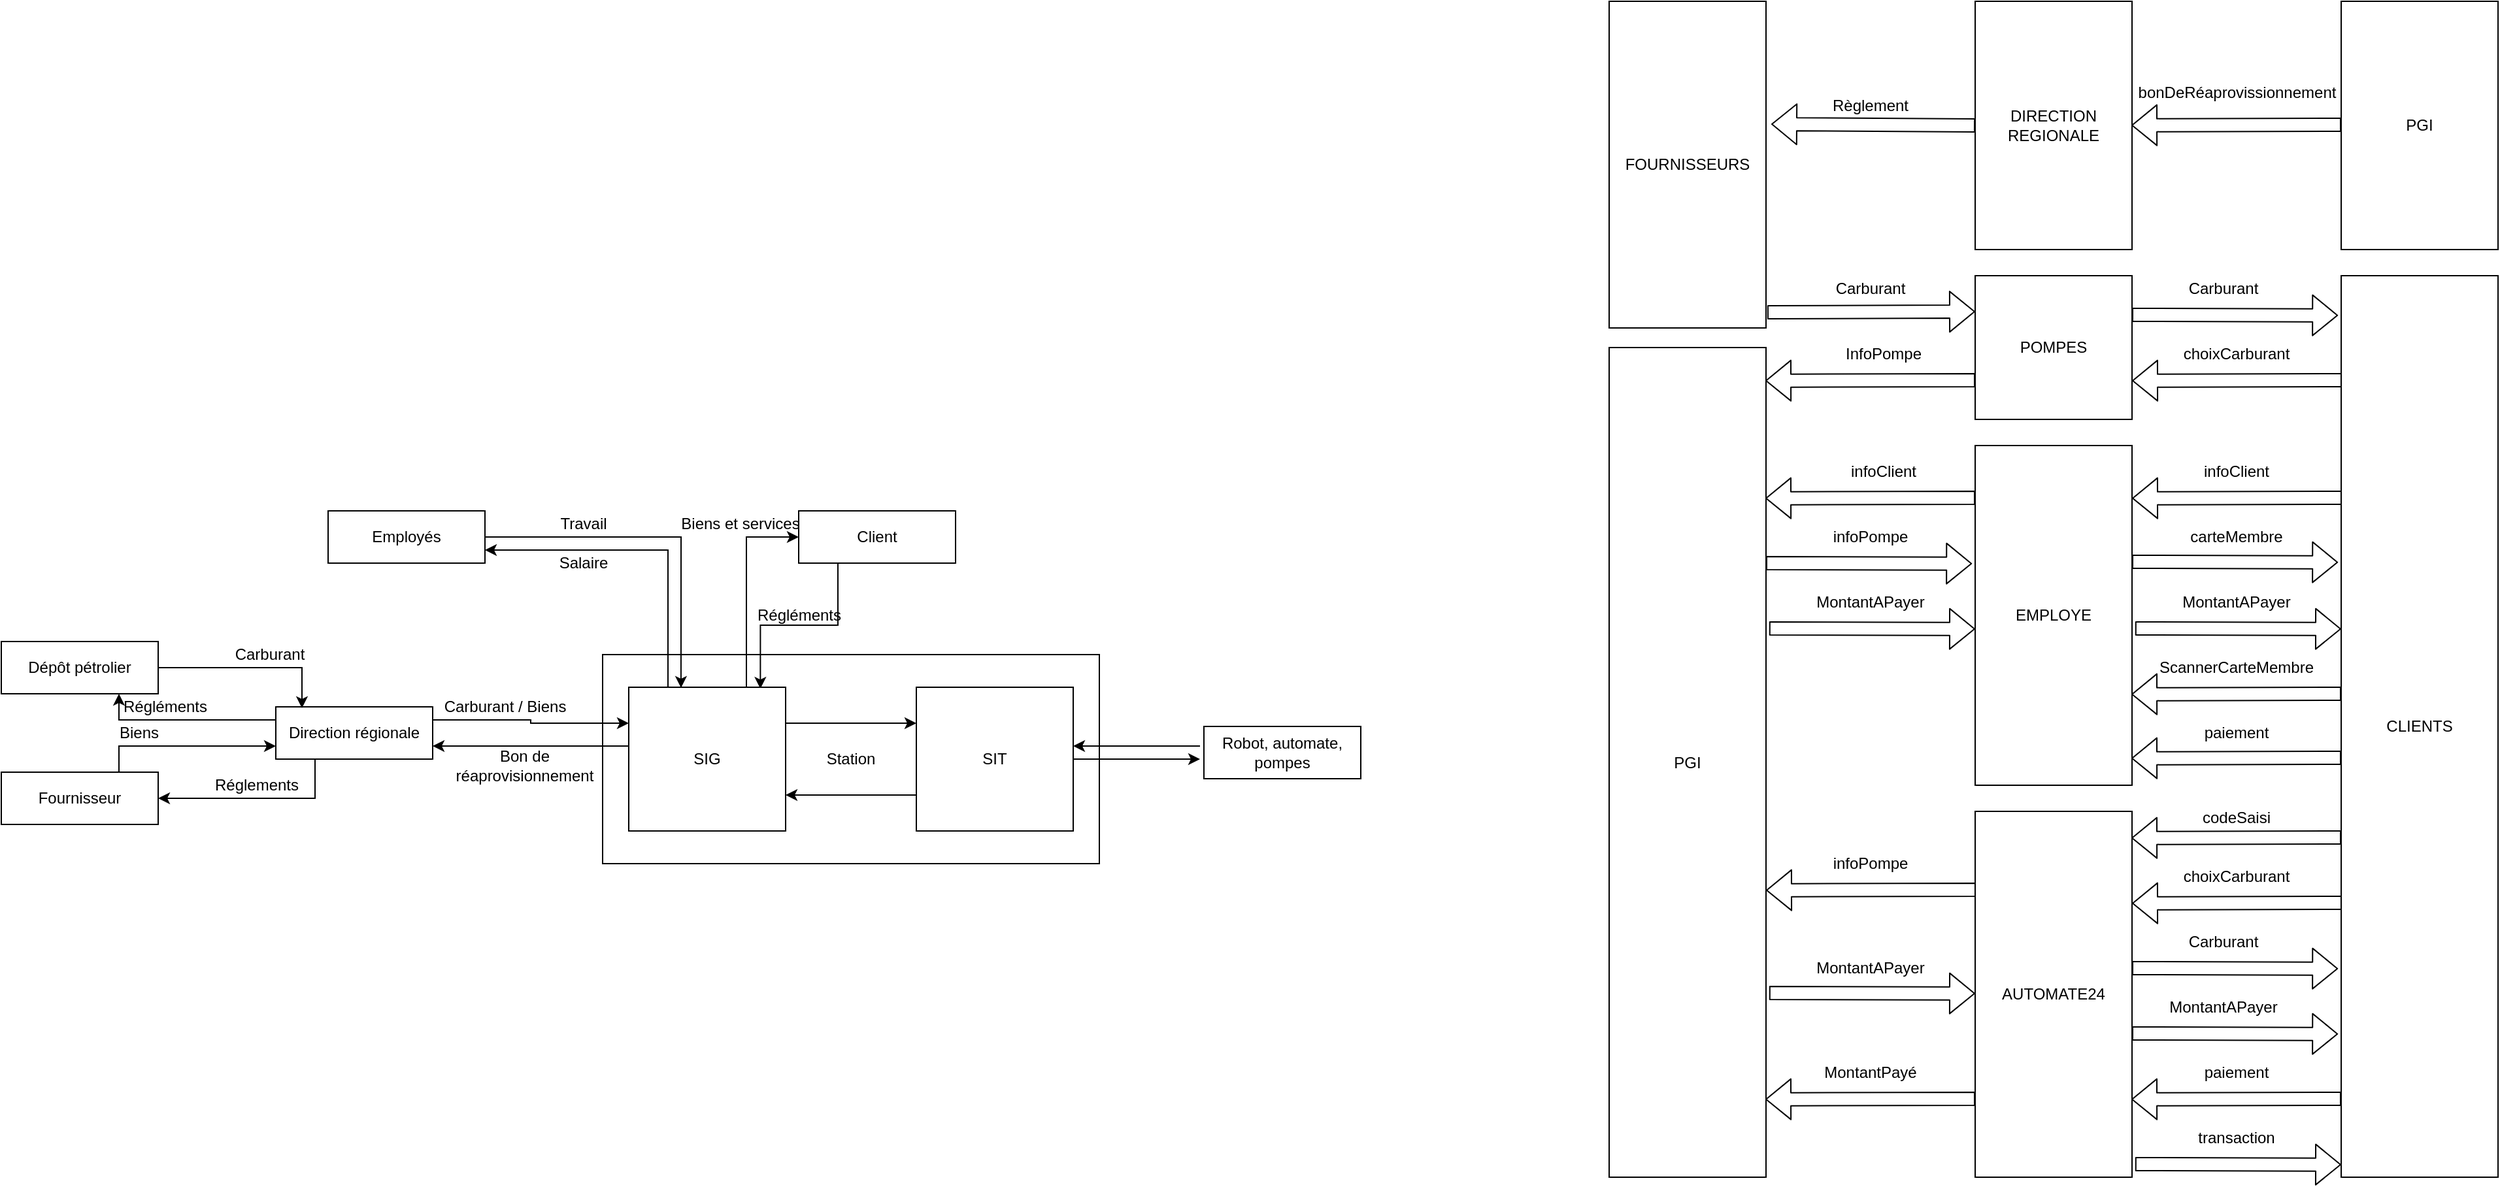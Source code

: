 <mxfile version="13.8.8" type="device"><diagram id="1qBQNfHSedO3lvMIzAlC" name="Page-1"><mxGraphModel dx="3279" dy="935" grid="1" gridSize="10" guides="1" tooltips="1" connect="1" arrows="1" fold="1" page="1" pageScale="1" pageWidth="827" pageHeight="1169" math="0" shadow="0"><root><mxCell id="0"/><mxCell id="1" parent="0"/><mxCell id="4SJrq4ZwF-UHggdKNm7d-2" value="Station" style="rounded=0;whiteSpace=wrap;html=1;" vertex="1" parent="1"><mxGeometry x="-980" y="550" width="380" height="160" as="geometry"/></mxCell><mxCell id="mJLgNAdF9dyQzQELA6hN-13" style="edgeStyle=orthogonalEdgeStyle;rounded=0;orthogonalLoop=1;jettySize=auto;html=1;entryX=1;entryY=0.75;entryDx=0;entryDy=0;" parent="1" source="4SJrq4ZwF-UHggdKNm7d-3" target="mJLgNAdF9dyQzQELA6hN-7" edge="1"><mxGeometry relative="1" as="geometry"><mxPoint x="-980" y="620" as="sourcePoint"/><Array as="points"><mxPoint x="-990" y="620"/><mxPoint x="-990" y="620"/></Array></mxGeometry></mxCell><mxCell id="mJLgNAdF9dyQzQELA6hN-4" style="edgeStyle=orthogonalEdgeStyle;rounded=0;orthogonalLoop=1;jettySize=auto;html=1;exitX=0.25;exitY=1;exitDx=0;exitDy=0;entryX=0.839;entryY=0.01;entryDx=0;entryDy=0;entryPerimeter=0;" parent="1" source="mJLgNAdF9dyQzQELA6hN-2" target="4SJrq4ZwF-UHggdKNm7d-3" edge="1"><mxGeometry relative="1" as="geometry"><mxPoint x="-860" y="560" as="targetPoint"/></mxGeometry></mxCell><mxCell id="mJLgNAdF9dyQzQELA6hN-2" value="Client" style="rounded=0;whiteSpace=wrap;html=1;fillColor=#ffffff;" parent="1" vertex="1"><mxGeometry x="-830" y="440" width="120" height="40" as="geometry"/></mxCell><mxCell id="mJLgNAdF9dyQzQELA6hN-5" value="Biens et services&lt;br&gt;" style="text;html=1;align=center;verticalAlign=middle;resizable=0;points=[];autosize=1;" parent="1" vertex="1"><mxGeometry x="-930" y="440" width="110" height="20" as="geometry"/></mxCell><mxCell id="mJLgNAdF9dyQzQELA6hN-6" value="Régléments" style="text;html=1;align=center;verticalAlign=middle;resizable=0;points=[];autosize=1;" parent="1" vertex="1"><mxGeometry x="-870" y="510" width="80" height="20" as="geometry"/></mxCell><mxCell id="mJLgNAdF9dyQzQELA6hN-14" style="edgeStyle=orthogonalEdgeStyle;rounded=0;orthogonalLoop=1;jettySize=auto;html=1;exitX=1;exitY=0.25;exitDx=0;exitDy=0;entryX=0;entryY=0.25;entryDx=0;entryDy=0;" parent="1" source="mJLgNAdF9dyQzQELA6hN-7" target="4SJrq4ZwF-UHggdKNm7d-3" edge="1"><mxGeometry relative="1" as="geometry"><mxPoint x="-980" y="590" as="targetPoint"/><Array as="points"><mxPoint x="-1035" y="600"/><mxPoint x="-1035" y="602"/></Array></mxGeometry></mxCell><mxCell id="mJLgNAdF9dyQzQELA6hN-18" style="edgeStyle=orthogonalEdgeStyle;rounded=0;orthogonalLoop=1;jettySize=auto;html=1;exitX=0;exitY=0.25;exitDx=0;exitDy=0;entryX=0.75;entryY=1;entryDx=0;entryDy=0;" parent="1" source="mJLgNAdF9dyQzQELA6hN-7" target="mJLgNAdF9dyQzQELA6hN-15" edge="1"><mxGeometry relative="1" as="geometry"/></mxCell><mxCell id="mJLgNAdF9dyQzQELA6hN-20" style="edgeStyle=orthogonalEdgeStyle;rounded=0;orthogonalLoop=1;jettySize=auto;html=1;exitX=0.25;exitY=1;exitDx=0;exitDy=0;entryX=1;entryY=0.5;entryDx=0;entryDy=0;" parent="1" source="mJLgNAdF9dyQzQELA6hN-7" target="mJLgNAdF9dyQzQELA6hN-16" edge="1"><mxGeometry relative="1" as="geometry"/></mxCell><mxCell id="mJLgNAdF9dyQzQELA6hN-7" value="Direction régionale" style="rounded=0;whiteSpace=wrap;html=1;fillColor=#ffffff;" parent="1" vertex="1"><mxGeometry x="-1230" y="590" width="120" height="40" as="geometry"/></mxCell><mxCell id="mJLgNAdF9dyQzQELA6hN-17" style="edgeStyle=orthogonalEdgeStyle;rounded=0;orthogonalLoop=1;jettySize=auto;html=1;exitX=1;exitY=0.5;exitDx=0;exitDy=0;" parent="1" source="mJLgNAdF9dyQzQELA6hN-15" edge="1"><mxGeometry relative="1" as="geometry"><mxPoint x="-1210" y="591" as="targetPoint"/><Array as="points"><mxPoint x="-1210" y="560"/><mxPoint x="-1210" y="591"/></Array></mxGeometry></mxCell><mxCell id="mJLgNAdF9dyQzQELA6hN-15" value="Dépôt pétrolier" style="rounded=0;whiteSpace=wrap;html=1;fillColor=#ffffff;" parent="1" vertex="1"><mxGeometry x="-1440" y="540" width="120" height="40" as="geometry"/></mxCell><mxCell id="mJLgNAdF9dyQzQELA6hN-19" style="edgeStyle=orthogonalEdgeStyle;rounded=0;orthogonalLoop=1;jettySize=auto;html=1;exitX=0.75;exitY=0;exitDx=0;exitDy=0;entryX=0;entryY=0.75;entryDx=0;entryDy=0;" parent="1" source="mJLgNAdF9dyQzQELA6hN-16" target="mJLgNAdF9dyQzQELA6hN-7" edge="1"><mxGeometry relative="1" as="geometry"/></mxCell><mxCell id="mJLgNAdF9dyQzQELA6hN-16" value="Fournisseur" style="rounded=0;whiteSpace=wrap;html=1;fillColor=#ffffff;" parent="1" vertex="1"><mxGeometry x="-1440" y="640" width="120" height="40" as="geometry"/></mxCell><mxCell id="mJLgNAdF9dyQzQELA6hN-22" value="Bon de&lt;br&gt;réaprovisionnement" style="text;html=1;align=center;verticalAlign=middle;resizable=0;points=[];autosize=1;" parent="1" vertex="1"><mxGeometry x="-1100" y="620" width="120" height="30" as="geometry"/></mxCell><mxCell id="mJLgNAdF9dyQzQELA6hN-23" value="Carburant / Biens" style="text;html=1;align=center;verticalAlign=middle;resizable=0;points=[];autosize=1;" parent="1" vertex="1"><mxGeometry x="-1110" y="580" width="110" height="20" as="geometry"/></mxCell><mxCell id="mJLgNAdF9dyQzQELA6hN-24" value="Carburant" style="text;html=1;align=center;verticalAlign=middle;resizable=0;points=[];autosize=1;" parent="1" vertex="1"><mxGeometry x="-1270" y="540" width="70" height="20" as="geometry"/></mxCell><mxCell id="mJLgNAdF9dyQzQELA6hN-25" value="Régléments" style="text;html=1;align=center;verticalAlign=middle;resizable=0;points=[];autosize=1;" parent="1" vertex="1"><mxGeometry x="-1355" y="580" width="80" height="20" as="geometry"/></mxCell><mxCell id="mJLgNAdF9dyQzQELA6hN-26" value="Réglements" style="text;html=1;align=center;verticalAlign=middle;resizable=0;points=[];autosize=1;" parent="1" vertex="1"><mxGeometry x="-1285" y="640" width="80" height="20" as="geometry"/></mxCell><mxCell id="mJLgNAdF9dyQzQELA6hN-28" value="Biens" style="text;html=1;align=center;verticalAlign=middle;resizable=0;points=[];autosize=1;" parent="1" vertex="1"><mxGeometry x="-1360" y="600" width="50" height="20" as="geometry"/></mxCell><mxCell id="mJLgNAdF9dyQzQELA6hN-31" style="edgeStyle=orthogonalEdgeStyle;rounded=0;orthogonalLoop=1;jettySize=auto;html=1;exitX=1;exitY=0.75;exitDx=0;exitDy=0;entryX=0.333;entryY=0.004;entryDx=0;entryDy=0;entryPerimeter=0;" parent="1" source="mJLgNAdF9dyQzQELA6hN-29" target="4SJrq4ZwF-UHggdKNm7d-3" edge="1"><mxGeometry relative="1" as="geometry"><mxPoint x="-942" y="570" as="targetPoint"/><Array as="points"><mxPoint x="-1070" y="460"/><mxPoint x="-920" y="460"/></Array></mxGeometry></mxCell><mxCell id="mJLgNAdF9dyQzQELA6hN-29" value="Employés" style="rounded=0;whiteSpace=wrap;html=1;fillColor=#ffffff;" parent="1" vertex="1"><mxGeometry x="-1190" y="440" width="120" height="40" as="geometry"/></mxCell><mxCell id="mJLgNAdF9dyQzQELA6hN-32" value="Travail" style="text;html=1;align=center;verticalAlign=middle;resizable=0;points=[];autosize=1;" parent="1" vertex="1"><mxGeometry x="-1020" y="440" width="50" height="20" as="geometry"/></mxCell><mxCell id="mJLgNAdF9dyQzQELA6hN-33" value="Salaire" style="text;html=1;align=center;verticalAlign=middle;resizable=0;points=[];autosize=1;" parent="1" vertex="1"><mxGeometry x="-1020" y="470" width="50" height="20" as="geometry"/></mxCell><mxCell id="4SJrq4ZwF-UHggdKNm7d-13" style="edgeStyle=orthogonalEdgeStyle;rounded=0;orthogonalLoop=1;jettySize=auto;html=1;exitX=0.25;exitY=0;exitDx=0;exitDy=0;entryX=1;entryY=0.75;entryDx=0;entryDy=0;" edge="1" parent="1" source="4SJrq4ZwF-UHggdKNm7d-3" target="mJLgNAdF9dyQzQELA6hN-29"><mxGeometry relative="1" as="geometry"/></mxCell><mxCell id="4SJrq4ZwF-UHggdKNm7d-14" style="edgeStyle=orthogonalEdgeStyle;rounded=0;orthogonalLoop=1;jettySize=auto;html=1;exitX=0.75;exitY=0;exitDx=0;exitDy=0;entryX=0;entryY=0.5;entryDx=0;entryDy=0;" edge="1" parent="1" source="4SJrq4ZwF-UHggdKNm7d-3" target="mJLgNAdF9dyQzQELA6hN-2"><mxGeometry relative="1" as="geometry"/></mxCell><mxCell id="4SJrq4ZwF-UHggdKNm7d-3" value="SIG" style="rounded=0;whiteSpace=wrap;html=1;" vertex="1" parent="1"><mxGeometry x="-960" y="575" width="120" height="110" as="geometry"/></mxCell><mxCell id="4SJrq4ZwF-UHggdKNm7d-9" style="edgeStyle=orthogonalEdgeStyle;rounded=0;orthogonalLoop=1;jettySize=auto;html=1;exitX=0;exitY=0.75;exitDx=0;exitDy=0;entryX=1;entryY=0.75;entryDx=0;entryDy=0;" edge="1" parent="1" source="4SJrq4ZwF-UHggdKNm7d-7" target="4SJrq4ZwF-UHggdKNm7d-3"><mxGeometry relative="1" as="geometry"/></mxCell><mxCell id="4SJrq4ZwF-UHggdKNm7d-18" style="edgeStyle=orthogonalEdgeStyle;rounded=0;orthogonalLoop=1;jettySize=auto;html=1;exitX=1;exitY=0.5;exitDx=0;exitDy=0;entryX=0;entryY=0.5;entryDx=0;entryDy=0;" edge="1" parent="1" source="4SJrq4ZwF-UHggdKNm7d-7"><mxGeometry relative="1" as="geometry"><mxPoint x="-523" y="630" as="targetPoint"/></mxGeometry></mxCell><mxCell id="4SJrq4ZwF-UHggdKNm7d-7" value="SIT" style="rounded=0;whiteSpace=wrap;html=1;" vertex="1" parent="1"><mxGeometry x="-740" y="575" width="120" height="110" as="geometry"/></mxCell><mxCell id="4SJrq4ZwF-UHggdKNm7d-8" style="edgeStyle=orthogonalEdgeStyle;rounded=0;orthogonalLoop=1;jettySize=auto;html=1;exitX=1;exitY=0.25;exitDx=0;exitDy=0;entryX=0;entryY=0.25;entryDx=0;entryDy=0;" edge="1" parent="1" source="4SJrq4ZwF-UHggdKNm7d-3" target="4SJrq4ZwF-UHggdKNm7d-7"><mxGeometry relative="1" as="geometry"><mxPoint x="-840" y="602.5" as="sourcePoint"/><mxPoint x="-700" y="615" as="targetPoint"/></mxGeometry></mxCell><mxCell id="4SJrq4ZwF-UHggdKNm7d-17" style="edgeStyle=orthogonalEdgeStyle;rounded=0;orthogonalLoop=1;jettySize=auto;html=1;exitX=0;exitY=0.25;exitDx=0;exitDy=0;" edge="1" parent="1"><mxGeometry relative="1" as="geometry"><mxPoint x="-523" y="620" as="sourcePoint"/><mxPoint x="-620" y="620" as="targetPoint"/></mxGeometry></mxCell><mxCell id="4SJrq4ZwF-UHggdKNm7d-16" value="Robot, automate, pompes" style="rounded=0;whiteSpace=wrap;html=1;fillColor=#ffffff;" vertex="1" parent="1"><mxGeometry x="-520" y="605" width="120" height="40" as="geometry"/></mxCell><mxCell id="4SJrq4ZwF-UHggdKNm7d-35" value="FOURNISSEURS" style="rounded=0;whiteSpace=wrap;html=1;fillColor=#ffffff;" vertex="1" parent="1"><mxGeometry x="-210" y="50" width="120" height="250" as="geometry"/></mxCell><mxCell id="4SJrq4ZwF-UHggdKNm7d-36" value="DIRECTION REGIONALE" style="rounded=0;whiteSpace=wrap;html=1;fillColor=#ffffff;" vertex="1" parent="1"><mxGeometry x="70" y="50" width="120" height="190" as="geometry"/></mxCell><mxCell id="4SJrq4ZwF-UHggdKNm7d-37" value="POMPES" style="rounded=0;whiteSpace=wrap;html=1;fillColor=#ffffff;" vertex="1" parent="1"><mxGeometry x="70" y="260" width="120" height="110" as="geometry"/></mxCell><mxCell id="4SJrq4ZwF-UHggdKNm7d-41" value="" style="shape=flexArrow;endArrow=classic;html=1;exitX=0;exitY=0.5;exitDx=0;exitDy=0;" edge="1" parent="1" source="4SJrq4ZwF-UHggdKNm7d-36"><mxGeometry width="50" height="50" relative="1" as="geometry"><mxPoint x="-40" y="200" as="sourcePoint"/><mxPoint x="-86" y="144" as="targetPoint"/></mxGeometry></mxCell><mxCell id="4SJrq4ZwF-UHggdKNm7d-42" value="" style="shape=flexArrow;endArrow=classic;html=1;entryX=0;entryY=0.25;entryDx=0;entryDy=0;exitX=1.008;exitY=0.952;exitDx=0;exitDy=0;exitPerimeter=0;" edge="1" parent="1" source="4SJrq4ZwF-UHggdKNm7d-35" target="4SJrq4ZwF-UHggdKNm7d-37"><mxGeometry width="50" height="50" relative="1" as="geometry"><mxPoint x="-160" y="220" as="sourcePoint"/><mxPoint x="-110" y="170" as="targetPoint"/></mxGeometry></mxCell><mxCell id="4SJrq4ZwF-UHggdKNm7d-43" value="Règlement" style="text;html=1;strokeColor=none;fillColor=none;align=center;verticalAlign=middle;whiteSpace=wrap;rounded=0;" vertex="1" parent="1"><mxGeometry x="-30" y="120" width="40" height="20" as="geometry"/></mxCell><mxCell id="4SJrq4ZwF-UHggdKNm7d-44" value="Carburant" style="text;html=1;strokeColor=none;fillColor=none;align=center;verticalAlign=middle;whiteSpace=wrap;rounded=0;" vertex="1" parent="1"><mxGeometry x="-30" y="260" width="40" height="20" as="geometry"/></mxCell><mxCell id="4SJrq4ZwF-UHggdKNm7d-45" value="CLIENTS" style="rounded=0;whiteSpace=wrap;html=1;fillColor=#ffffff;" vertex="1" parent="1"><mxGeometry x="350" y="260" width="120" height="690" as="geometry"/></mxCell><mxCell id="4SJrq4ZwF-UHggdKNm7d-46" value="" style="shape=flexArrow;endArrow=classic;html=1;entryX=0;entryY=0.5;entryDx=0;entryDy=0;exitX=1.02;exitY=0.827;exitDx=0;exitDy=0;exitPerimeter=0;" edge="1" parent="1"><mxGeometry width="50" height="50" relative="1" as="geometry"><mxPoint x="190.0" y="290.0" as="sourcePoint"/><mxPoint x="347.6" y="290.36" as="targetPoint"/></mxGeometry></mxCell><mxCell id="4SJrq4ZwF-UHggdKNm7d-47" value="" style="shape=flexArrow;endArrow=classic;html=1;exitX=0;exitY=0.5;exitDx=0;exitDy=0;entryX=0.996;entryY=0.298;entryDx=0;entryDy=0;entryPerimeter=0;" edge="1" parent="1"><mxGeometry width="50" height="50" relative="1" as="geometry"><mxPoint x="350.48" y="340" as="sourcePoint"/><mxPoint x="190" y="340.36" as="targetPoint"/></mxGeometry></mxCell><mxCell id="4SJrq4ZwF-UHggdKNm7d-48" value="Carburant" style="text;html=1;strokeColor=none;fillColor=none;align=center;verticalAlign=middle;whiteSpace=wrap;rounded=0;" vertex="1" parent="1"><mxGeometry x="240" y="260" width="40" height="20" as="geometry"/></mxCell><mxCell id="4SJrq4ZwF-UHggdKNm7d-49" value="choixCarburant" style="text;html=1;strokeColor=none;fillColor=none;align=center;verticalAlign=middle;whiteSpace=wrap;rounded=0;" vertex="1" parent="1"><mxGeometry x="250" y="310" width="40" height="20" as="geometry"/></mxCell><mxCell id="4SJrq4ZwF-UHggdKNm7d-50" value="EMPLOYE" style="rounded=0;whiteSpace=wrap;html=1;fillColor=#ffffff;" vertex="1" parent="1"><mxGeometry x="70" y="390" width="120" height="260" as="geometry"/></mxCell><mxCell id="4SJrq4ZwF-UHggdKNm7d-51" value="" style="shape=flexArrow;endArrow=classic;html=1;exitX=0;exitY=0.5;exitDx=0;exitDy=0;entryX=0.996;entryY=0.298;entryDx=0;entryDy=0;entryPerimeter=0;" edge="1" parent="1"><mxGeometry width="50" height="50" relative="1" as="geometry"><mxPoint x="350.48" y="430" as="sourcePoint"/><mxPoint x="190" y="430.36" as="targetPoint"/></mxGeometry></mxCell><mxCell id="4SJrq4ZwF-UHggdKNm7d-52" value="" style="shape=flexArrow;endArrow=classic;html=1;entryX=0;entryY=0.5;entryDx=0;entryDy=0;exitX=1.02;exitY=0.827;exitDx=0;exitDy=0;exitPerimeter=0;" edge="1" parent="1"><mxGeometry width="50" height="50" relative="1" as="geometry"><mxPoint x="190.0" y="479.0" as="sourcePoint"/><mxPoint x="347.6" y="479.36" as="targetPoint"/></mxGeometry></mxCell><mxCell id="4SJrq4ZwF-UHggdKNm7d-53" value="" style="shape=flexArrow;endArrow=classic;html=1;entryX=0;entryY=0.5;entryDx=0;entryDy=0;exitX=1.02;exitY=0.827;exitDx=0;exitDy=0;exitPerimeter=0;" edge="1" parent="1"><mxGeometry width="50" height="50" relative="1" as="geometry"><mxPoint x="192.4" y="530" as="sourcePoint"/><mxPoint x="350.0" y="530.36" as="targetPoint"/></mxGeometry></mxCell><mxCell id="4SJrq4ZwF-UHggdKNm7d-54" value="" style="shape=flexArrow;endArrow=classic;html=1;exitX=0;exitY=0.5;exitDx=0;exitDy=0;entryX=0.996;entryY=0.298;entryDx=0;entryDy=0;entryPerimeter=0;" edge="1" parent="1"><mxGeometry width="50" height="50" relative="1" as="geometry"><mxPoint x="350" y="580" as="sourcePoint"/><mxPoint x="189.52" y="580.36" as="targetPoint"/></mxGeometry></mxCell><mxCell id="4SJrq4ZwF-UHggdKNm7d-55" value="" style="shape=flexArrow;endArrow=classic;html=1;exitX=0;exitY=0.5;exitDx=0;exitDy=0;entryX=0.996;entryY=0.298;entryDx=0;entryDy=0;entryPerimeter=0;" edge="1" parent="1"><mxGeometry width="50" height="50" relative="1" as="geometry"><mxPoint x="350" y="629" as="sourcePoint"/><mxPoint x="189.52" y="629.36" as="targetPoint"/></mxGeometry></mxCell><mxCell id="4SJrq4ZwF-UHggdKNm7d-58" value="infoClient" style="text;html=1;strokeColor=none;fillColor=none;align=center;verticalAlign=middle;whiteSpace=wrap;rounded=0;" vertex="1" parent="1"><mxGeometry x="250" y="400" width="40" height="20" as="geometry"/></mxCell><mxCell id="4SJrq4ZwF-UHggdKNm7d-59" value="carteMembre&lt;br&gt;" style="text;html=1;strokeColor=none;fillColor=none;align=center;verticalAlign=middle;whiteSpace=wrap;rounded=0;" vertex="1" parent="1"><mxGeometry x="250" y="450" width="40" height="20" as="geometry"/></mxCell><mxCell id="4SJrq4ZwF-UHggdKNm7d-60" value="MontantAPayer" style="text;html=1;strokeColor=none;fillColor=none;align=center;verticalAlign=middle;whiteSpace=wrap;rounded=0;" vertex="1" parent="1"><mxGeometry x="250" y="500" width="40" height="20" as="geometry"/></mxCell><mxCell id="4SJrq4ZwF-UHggdKNm7d-61" value="ScannerCarteMembre" style="text;html=1;strokeColor=none;fillColor=none;align=center;verticalAlign=middle;whiteSpace=wrap;rounded=0;" vertex="1" parent="1"><mxGeometry x="250" y="550" width="40" height="20" as="geometry"/></mxCell><mxCell id="4SJrq4ZwF-UHggdKNm7d-62" value="paiement" style="text;html=1;strokeColor=none;fillColor=none;align=center;verticalAlign=middle;whiteSpace=wrap;rounded=0;" vertex="1" parent="1"><mxGeometry x="250" y="600" width="40" height="20" as="geometry"/></mxCell><mxCell id="4SJrq4ZwF-UHggdKNm7d-63" value="AUTOMATE24" style="rounded=0;whiteSpace=wrap;html=1;fillColor=#ffffff;" vertex="1" parent="1"><mxGeometry x="70" y="670" width="120" height="280" as="geometry"/></mxCell><mxCell id="4SJrq4ZwF-UHggdKNm7d-64" value="" style="shape=flexArrow;endArrow=classic;html=1;exitX=0;exitY=0.5;exitDx=0;exitDy=0;entryX=0.996;entryY=0.298;entryDx=0;entryDy=0;entryPerimeter=0;" edge="1" parent="1"><mxGeometry width="50" height="50" relative="1" as="geometry"><mxPoint x="350" y="690" as="sourcePoint"/><mxPoint x="189.52" y="690.36" as="targetPoint"/></mxGeometry></mxCell><mxCell id="4SJrq4ZwF-UHggdKNm7d-66" value="" style="shape=flexArrow;endArrow=classic;html=1;exitX=0;exitY=0.5;exitDx=0;exitDy=0;entryX=0.996;entryY=0.298;entryDx=0;entryDy=0;entryPerimeter=0;" edge="1" parent="1"><mxGeometry width="50" height="50" relative="1" as="geometry"><mxPoint x="350.48" y="740" as="sourcePoint"/><mxPoint x="190.0" y="740.36" as="targetPoint"/></mxGeometry></mxCell><mxCell id="4SJrq4ZwF-UHggdKNm7d-70" value="" style="shape=flexArrow;endArrow=classic;html=1;entryX=0;entryY=0.5;entryDx=0;entryDy=0;exitX=1.02;exitY=0.827;exitDx=0;exitDy=0;exitPerimeter=0;" edge="1" parent="1"><mxGeometry width="50" height="50" relative="1" as="geometry"><mxPoint x="190.0" y="790" as="sourcePoint"/><mxPoint x="347.6" y="790.36" as="targetPoint"/></mxGeometry></mxCell><mxCell id="4SJrq4ZwF-UHggdKNm7d-71" value="" style="shape=flexArrow;endArrow=classic;html=1;entryX=0;entryY=0.5;entryDx=0;entryDy=0;exitX=1.02;exitY=0.827;exitDx=0;exitDy=0;exitPerimeter=0;" edge="1" parent="1"><mxGeometry width="50" height="50" relative="1" as="geometry"><mxPoint x="190" y="840" as="sourcePoint"/><mxPoint x="347.6" y="840.36" as="targetPoint"/></mxGeometry></mxCell><mxCell id="4SJrq4ZwF-UHggdKNm7d-72" value="" style="shape=flexArrow;endArrow=classic;html=1;exitX=0;exitY=0.5;exitDx=0;exitDy=0;entryX=0.996;entryY=0.298;entryDx=0;entryDy=0;entryPerimeter=0;" edge="1" parent="1"><mxGeometry width="50" height="50" relative="1" as="geometry"><mxPoint x="350" y="890" as="sourcePoint"/><mxPoint x="189.52" y="890.36" as="targetPoint"/></mxGeometry></mxCell><mxCell id="4SJrq4ZwF-UHggdKNm7d-73" value="" style="shape=flexArrow;endArrow=classic;html=1;entryX=0;entryY=0.5;entryDx=0;entryDy=0;exitX=1.02;exitY=0.827;exitDx=0;exitDy=0;exitPerimeter=0;" edge="1" parent="1"><mxGeometry width="50" height="50" relative="1" as="geometry"><mxPoint x="192.4" y="940" as="sourcePoint"/><mxPoint x="350.0" y="940.36" as="targetPoint"/></mxGeometry></mxCell><mxCell id="4SJrq4ZwF-UHggdKNm7d-74" value="codeSaisi" style="text;html=1;strokeColor=none;fillColor=none;align=center;verticalAlign=middle;whiteSpace=wrap;rounded=0;" vertex="1" parent="1"><mxGeometry x="250" y="665" width="40" height="20" as="geometry"/></mxCell><mxCell id="4SJrq4ZwF-UHggdKNm7d-75" value="choixCarburant&lt;br&gt;" style="text;html=1;strokeColor=none;fillColor=none;align=center;verticalAlign=middle;whiteSpace=wrap;rounded=0;" vertex="1" parent="1"><mxGeometry x="250" y="710" width="40" height="20" as="geometry"/></mxCell><mxCell id="4SJrq4ZwF-UHggdKNm7d-76" value="Carburant" style="text;html=1;strokeColor=none;fillColor=none;align=center;verticalAlign=middle;whiteSpace=wrap;rounded=0;" vertex="1" parent="1"><mxGeometry x="240" y="760" width="40" height="20" as="geometry"/></mxCell><mxCell id="4SJrq4ZwF-UHggdKNm7d-77" value="MontantAPayer" style="text;html=1;strokeColor=none;fillColor=none;align=center;verticalAlign=middle;whiteSpace=wrap;rounded=0;" vertex="1" parent="1"><mxGeometry x="240" y="810" width="40" height="20" as="geometry"/></mxCell><mxCell id="4SJrq4ZwF-UHggdKNm7d-78" value="paiement" style="text;html=1;strokeColor=none;fillColor=none;align=center;verticalAlign=middle;whiteSpace=wrap;rounded=0;" vertex="1" parent="1"><mxGeometry x="250" y="860" width="40" height="20" as="geometry"/></mxCell><mxCell id="4SJrq4ZwF-UHggdKNm7d-79" value="transaction" style="text;html=1;strokeColor=none;fillColor=none;align=center;verticalAlign=middle;whiteSpace=wrap;rounded=0;" vertex="1" parent="1"><mxGeometry x="250" y="910" width="40" height="20" as="geometry"/></mxCell><mxCell id="4SJrq4ZwF-UHggdKNm7d-80" value="PGI" style="rounded=0;whiteSpace=wrap;html=1;fillColor=#ffffff;" vertex="1" parent="1"><mxGeometry x="350" y="50" width="120" height="190" as="geometry"/></mxCell><mxCell id="4SJrq4ZwF-UHggdKNm7d-81" value="" style="shape=flexArrow;endArrow=classic;html=1;exitX=0;exitY=0.5;exitDx=0;exitDy=0;entryX=0.996;entryY=0.298;entryDx=0;entryDy=0;entryPerimeter=0;" edge="1" parent="1"><mxGeometry width="50" height="50" relative="1" as="geometry"><mxPoint x="350" y="144.5" as="sourcePoint"/><mxPoint x="189.52" y="144.86" as="targetPoint"/></mxGeometry></mxCell><mxCell id="4SJrq4ZwF-UHggdKNm7d-82" value="bonDeRéaprovissionnement" style="text;html=1;align=center;verticalAlign=middle;resizable=0;points=[];autosize=1;" vertex="1" parent="1"><mxGeometry x="185" y="110" width="170" height="20" as="geometry"/></mxCell><mxCell id="4SJrq4ZwF-UHggdKNm7d-83" value="PGI" style="rounded=0;whiteSpace=wrap;html=1;fillColor=#ffffff;" vertex="1" parent="1"><mxGeometry x="-210" y="315" width="120" height="635" as="geometry"/></mxCell><mxCell id="4SJrq4ZwF-UHggdKNm7d-85" value="" style="shape=flexArrow;endArrow=classic;html=1;exitX=0;exitY=0.5;exitDx=0;exitDy=0;entryX=0.996;entryY=0.298;entryDx=0;entryDy=0;entryPerimeter=0;" edge="1" parent="1"><mxGeometry width="50" height="50" relative="1" as="geometry"><mxPoint x="70" y="890" as="sourcePoint"/><mxPoint x="-90.48" y="890.36" as="targetPoint"/></mxGeometry></mxCell><mxCell id="4SJrq4ZwF-UHggdKNm7d-86" value="" style="shape=flexArrow;endArrow=classic;html=1;exitX=0;exitY=0.5;exitDx=0;exitDy=0;entryX=0.996;entryY=0.298;entryDx=0;entryDy=0;entryPerimeter=0;" edge="1" parent="1"><mxGeometry width="50" height="50" relative="1" as="geometry"><mxPoint x="70.48" y="730" as="sourcePoint"/><mxPoint x="-90.0" y="730.36" as="targetPoint"/></mxGeometry></mxCell><mxCell id="4SJrq4ZwF-UHggdKNm7d-87" value="" style="shape=flexArrow;endArrow=classic;html=1;entryX=0;entryY=0.5;entryDx=0;entryDy=0;exitX=1.02;exitY=0.827;exitDx=0;exitDy=0;exitPerimeter=0;" edge="1" parent="1"><mxGeometry width="50" height="50" relative="1" as="geometry"><mxPoint x="-87.6" y="809" as="sourcePoint"/><mxPoint x="70.0" y="809.36" as="targetPoint"/></mxGeometry></mxCell><mxCell id="4SJrq4ZwF-UHggdKNm7d-88" value="infoPompe" style="text;html=1;strokeColor=none;fillColor=none;align=center;verticalAlign=middle;whiteSpace=wrap;rounded=0;" vertex="1" parent="1"><mxGeometry x="-30" y="700" width="40" height="20" as="geometry"/></mxCell><mxCell id="4SJrq4ZwF-UHggdKNm7d-89" value="MontantAPayer" style="text;html=1;strokeColor=none;fillColor=none;align=center;verticalAlign=middle;whiteSpace=wrap;rounded=0;" vertex="1" parent="1"><mxGeometry x="-30" y="780" width="40" height="20" as="geometry"/></mxCell><mxCell id="4SJrq4ZwF-UHggdKNm7d-90" value="MontantPayé" style="text;html=1;strokeColor=none;fillColor=none;align=center;verticalAlign=middle;whiteSpace=wrap;rounded=0;" vertex="1" parent="1"><mxGeometry x="-30" y="860" width="40" height="20" as="geometry"/></mxCell><mxCell id="4SJrq4ZwF-UHggdKNm7d-91" value="" style="shape=flexArrow;endArrow=classic;html=1;exitX=0;exitY=0.5;exitDx=0;exitDy=0;entryX=0.996;entryY=0.298;entryDx=0;entryDy=0;entryPerimeter=0;" edge="1" parent="1"><mxGeometry width="50" height="50" relative="1" as="geometry"><mxPoint x="70" y="340" as="sourcePoint"/><mxPoint x="-90.48" y="340.36" as="targetPoint"/></mxGeometry></mxCell><mxCell id="4SJrq4ZwF-UHggdKNm7d-92" value="InfoPompe&lt;br&gt;" style="text;html=1;strokeColor=none;fillColor=none;align=center;verticalAlign=middle;whiteSpace=wrap;rounded=0;" vertex="1" parent="1"><mxGeometry x="-20" y="310" width="40" height="20" as="geometry"/></mxCell><mxCell id="4SJrq4ZwF-UHggdKNm7d-94" value="" style="shape=flexArrow;endArrow=classic;html=1;exitX=0;exitY=0.5;exitDx=0;exitDy=0;entryX=0.996;entryY=0.298;entryDx=0;entryDy=0;entryPerimeter=0;" edge="1" parent="1"><mxGeometry width="50" height="50" relative="1" as="geometry"><mxPoint x="70" y="430" as="sourcePoint"/><mxPoint x="-90.48" y="430.36" as="targetPoint"/></mxGeometry></mxCell><mxCell id="4SJrq4ZwF-UHggdKNm7d-95" value="infoClient" style="text;html=1;strokeColor=none;fillColor=none;align=center;verticalAlign=middle;whiteSpace=wrap;rounded=0;" vertex="1" parent="1"><mxGeometry x="-20" y="400" width="40" height="20" as="geometry"/></mxCell><mxCell id="4SJrq4ZwF-UHggdKNm7d-96" value="" style="shape=flexArrow;endArrow=classic;html=1;entryX=0;entryY=0.5;entryDx=0;entryDy=0;exitX=1.02;exitY=0.827;exitDx=0;exitDy=0;exitPerimeter=0;" edge="1" parent="1"><mxGeometry width="50" height="50" relative="1" as="geometry"><mxPoint x="-90" y="480" as="sourcePoint"/><mxPoint x="67.6" y="480.36" as="targetPoint"/></mxGeometry></mxCell><mxCell id="4SJrq4ZwF-UHggdKNm7d-97" value="infoPompe" style="text;html=1;strokeColor=none;fillColor=none;align=center;verticalAlign=middle;whiteSpace=wrap;rounded=0;" vertex="1" parent="1"><mxGeometry x="-30" y="450" width="40" height="20" as="geometry"/></mxCell><mxCell id="4SJrq4ZwF-UHggdKNm7d-98" value="" style="shape=flexArrow;endArrow=classic;html=1;entryX=0;entryY=0.5;entryDx=0;entryDy=0;exitX=1.02;exitY=0.827;exitDx=0;exitDy=0;exitPerimeter=0;" edge="1" parent="1"><mxGeometry width="50" height="50" relative="1" as="geometry"><mxPoint x="-87.6" y="530" as="sourcePoint"/><mxPoint x="70.0" y="530.36" as="targetPoint"/></mxGeometry></mxCell><mxCell id="4SJrq4ZwF-UHggdKNm7d-99" value="MontantAPayer" style="text;html=1;strokeColor=none;fillColor=none;align=center;verticalAlign=middle;whiteSpace=wrap;rounded=0;" vertex="1" parent="1"><mxGeometry x="-30" y="500" width="40" height="20" as="geometry"/></mxCell></root></mxGraphModel></diagram></mxfile>